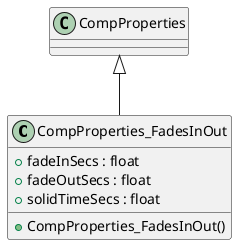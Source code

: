 @startuml
class CompProperties_FadesInOut {
    + fadeInSecs : float
    + fadeOutSecs : float
    + solidTimeSecs : float
    + CompProperties_FadesInOut()
}
CompProperties <|-- CompProperties_FadesInOut
@enduml
